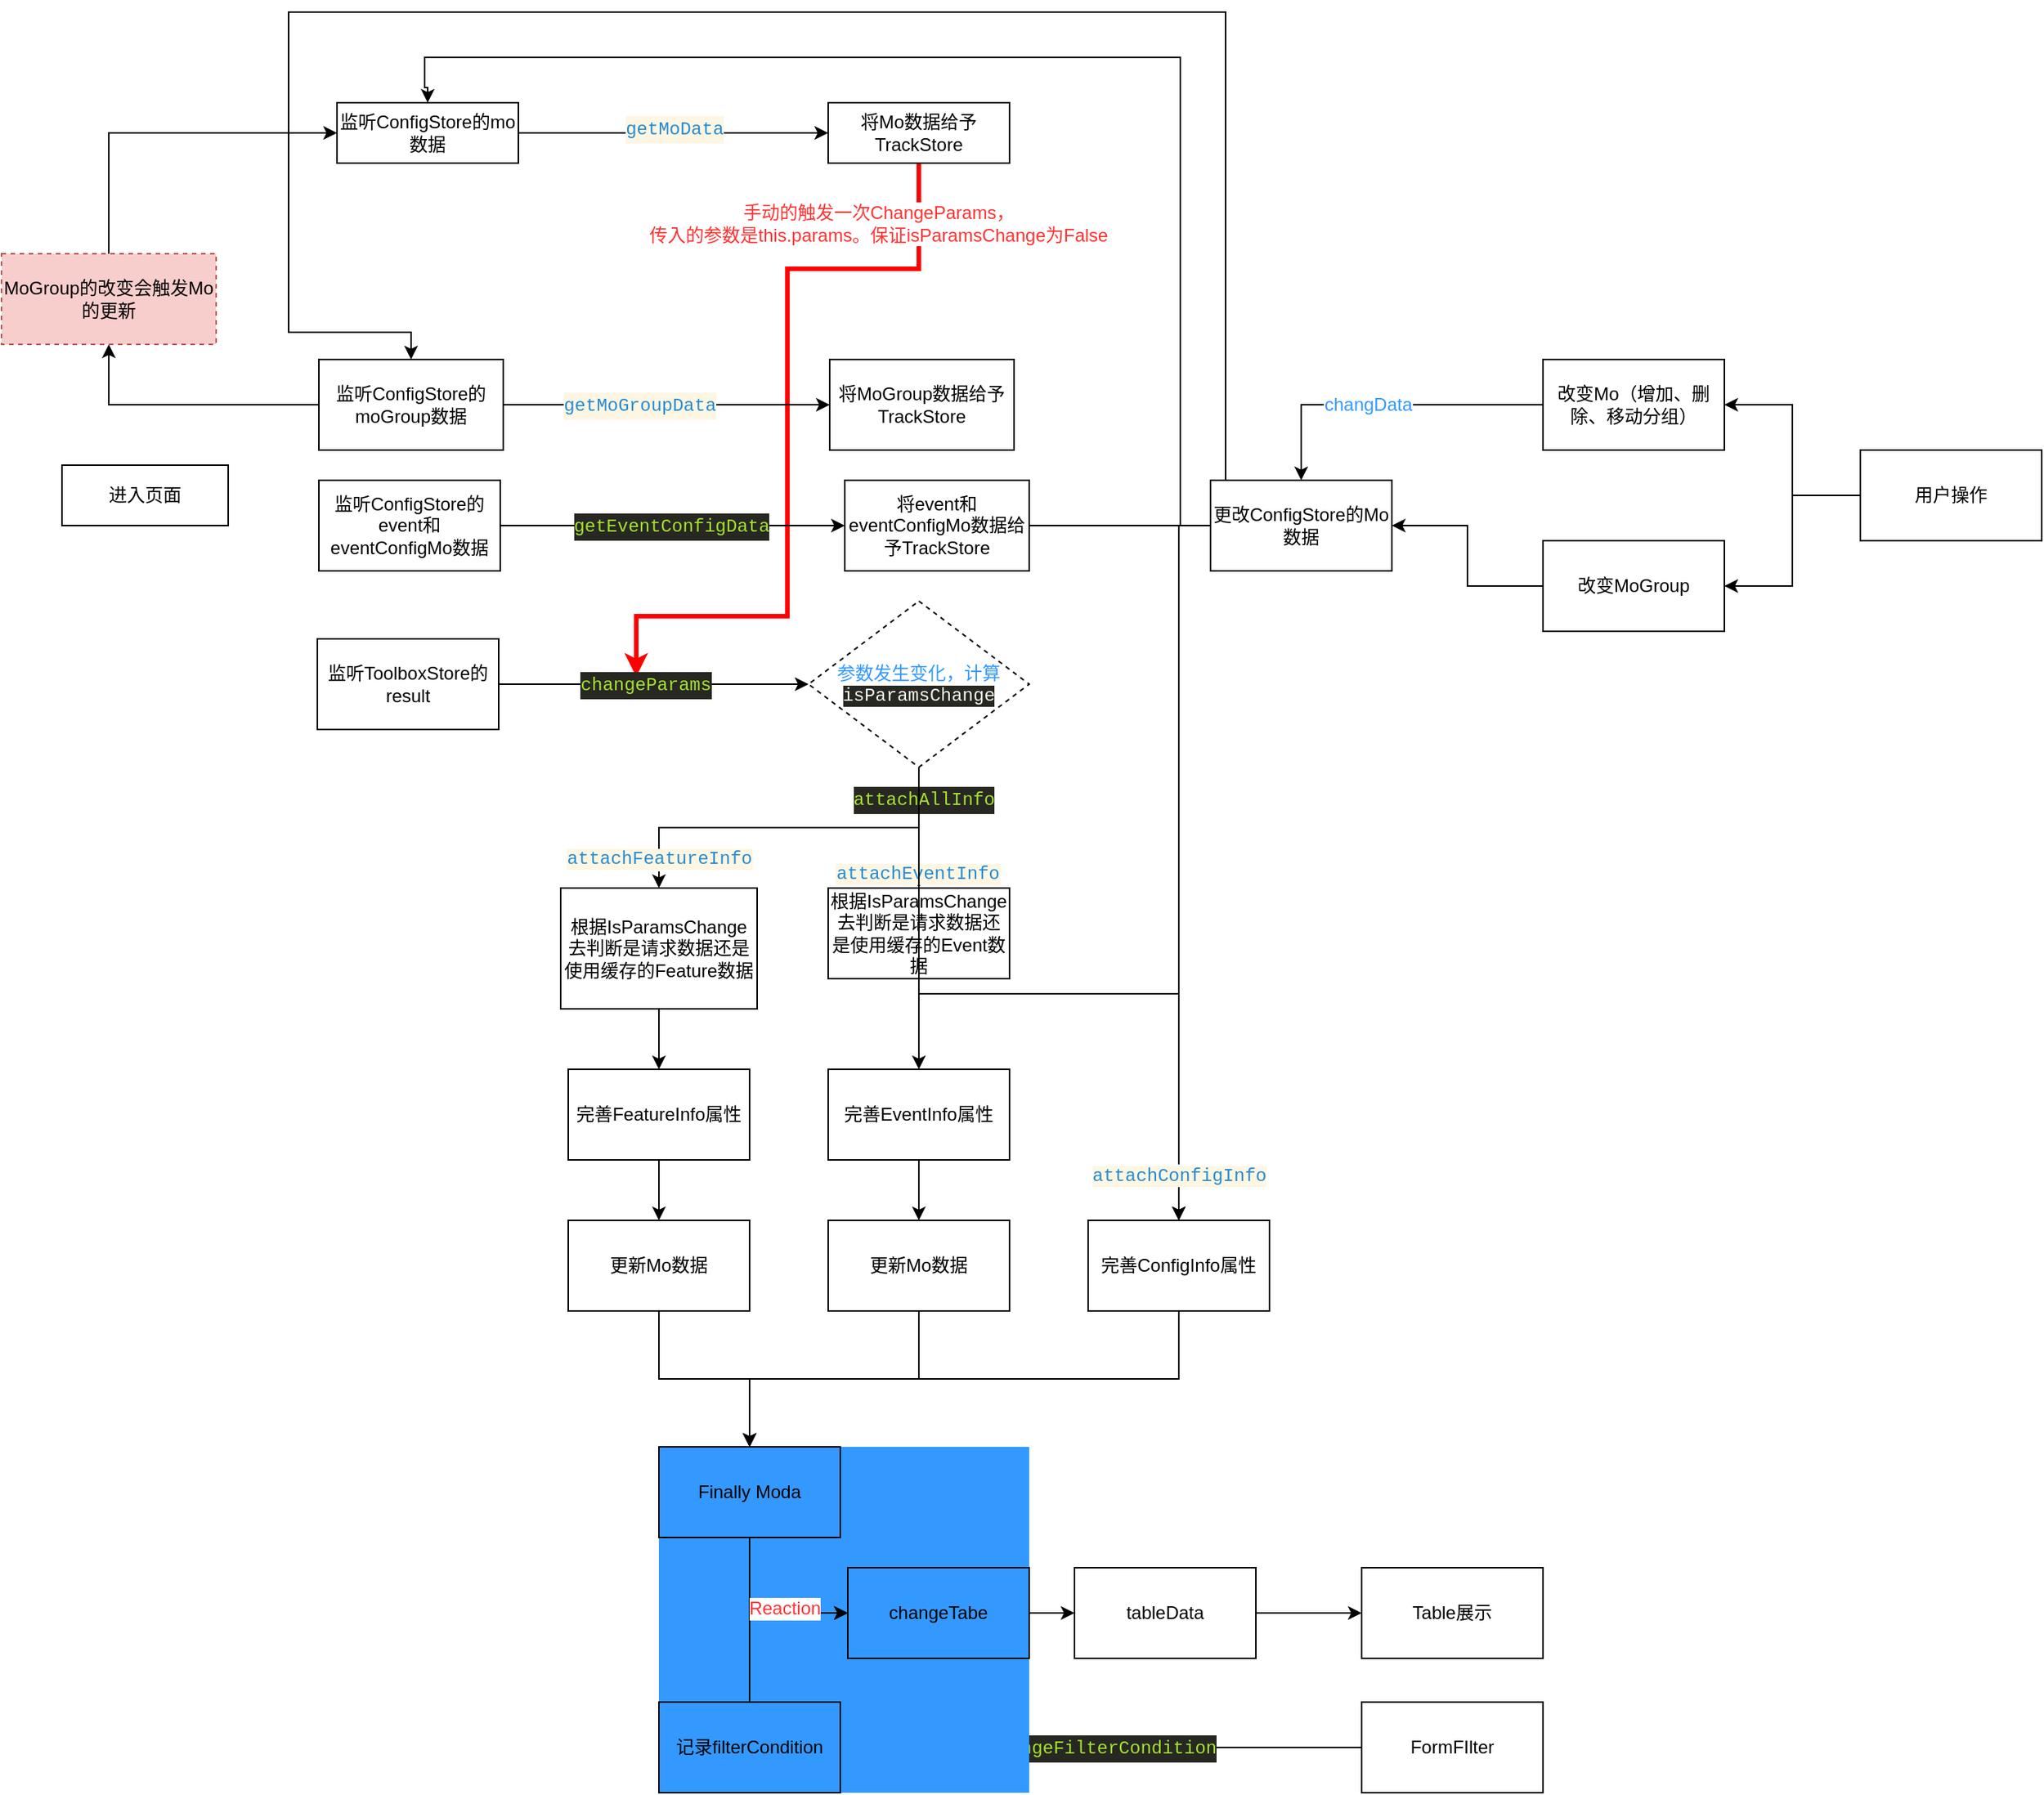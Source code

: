 <mxfile version="12.2.4" pages="1"><diagram id="iHxCoNThpBcG9NdFAyZF" name="Page-1"><mxGraphModel dx="669" dy="665" grid="1" gridSize="10" guides="1" tooltips="1" connect="1" arrows="1" fold="1" page="1" pageScale="1" pageWidth="827" pageHeight="1169" math="0" shadow="0"><root><mxCell id="0"/><mxCell id="1" parent="0"/><mxCell id="2" value="进入页面" style="rounded=0;whiteSpace=wrap;html=1;" parent="1" vertex="1"><mxGeometry x="60" y="320" width="110" height="40" as="geometry"/></mxCell><mxCell id="6" value="" style="edgeStyle=orthogonalEdgeStyle;rounded=0;orthogonalLoop=1;jettySize=auto;html=1;" parent="1" source="3" target="5" edge="1"><mxGeometry relative="1" as="geometry"/></mxCell><mxCell id="14" value="&lt;div style=&quot;color: rgb(51 , 51 , 51) ; background-color: rgb(253 , 246 , 227) ; font-family: &amp;#34;menlo&amp;#34; , &amp;#34;monaco&amp;#34; , &amp;#34;courier new&amp;#34; , monospace ; line-height: 18px ; white-space: pre&quot;&gt;&lt;span style=&quot;color: #268bd2&quot;&gt;getMoData&lt;/span&gt;&lt;/div&gt;" style="text;html=1;resizable=0;points=[];align=center;verticalAlign=middle;labelBackgroundColor=#ffffff;" parent="6" vertex="1" connectable="0"><mxGeometry y="3" relative="1" as="geometry"><mxPoint as="offset"/></mxGeometry></mxCell><mxCell id="3" value="监听ConfigStore的mo数据" style="rounded=0;whiteSpace=wrap;html=1;" parent="1" vertex="1"><mxGeometry x="242" y="80" width="120" height="40" as="geometry"/></mxCell><mxCell id="13" value="" style="edgeStyle=orthogonalEdgeStyle;rounded=0;orthogonalLoop=1;jettySize=auto;html=1;fillColor=#f8cecc;strokeColor=#FF0000;strokeWidth=3;" parent="1" source="5" edge="1"><mxGeometry relative="1" as="geometry"><mxPoint x="440" y="460" as="targetPoint"/><Array as="points"><mxPoint x="627" y="190"/><mxPoint x="540" y="190"/><mxPoint x="540" y="420"/><mxPoint x="440" y="420"/></Array></mxGeometry></mxCell><mxCell id="77" value="手动的触发一次ChangeParams，&lt;br&gt;传入的参数是this.params。保证isParamsChange为False" style="text;html=1;resizable=0;points=[];align=center;verticalAlign=middle;labelBackgroundColor=#ffffff;fontColor=#FF3333;" parent="13" vertex="1" connectable="0"><mxGeometry x="-0.48" y="-1" relative="1" as="geometry"><mxPoint x="40" y="-29" as="offset"/></mxGeometry></mxCell><mxCell id="5" value="将Mo数据给予TrackStore" style="rounded=0;whiteSpace=wrap;html=1;" parent="1" vertex="1"><mxGeometry x="567" y="80" width="120" height="40" as="geometry"/></mxCell><mxCell id="68" style="edgeStyle=orthogonalEdgeStyle;rounded=0;orthogonalLoop=1;jettySize=auto;html=1;exitX=1;exitY=0.5;exitDx=0;exitDy=0;entryX=0;entryY=0.5;entryDx=0;entryDy=0;" parent="1" source="7" target="70" edge="1"><mxGeometry relative="1" as="geometry"><mxPoint x="570" y="360" as="targetPoint"/><Array as="points"/></mxGeometry></mxCell><mxCell id="69" value="&lt;div style=&quot;color: rgb(248 , 248 , 242) ; background-color: rgb(39 , 40 , 34) ; font-family: &amp;#34;menlo&amp;#34; , &amp;#34;monaco&amp;#34; , &amp;#34;courier new&amp;#34; , monospace ; line-height: 18px ; white-space: pre&quot;&gt;&lt;span style=&quot;color: #a6e22e&quot;&gt;getEventConfigData&lt;/span&gt;&lt;/div&gt;" style="text;html=1;resizable=0;points=[];align=center;verticalAlign=middle;labelBackgroundColor=#ffffff;" parent="68" vertex="1" connectable="0"><mxGeometry x="-0.255" y="2" relative="1" as="geometry"><mxPoint x="28" y="2" as="offset"/></mxGeometry></mxCell><mxCell id="7" value="监听ConfigStore的event和eventConfigMo数据" style="rounded=0;whiteSpace=wrap;html=1;" parent="1" vertex="1"><mxGeometry x="230" y="330" width="120" height="60" as="geometry"/></mxCell><mxCell id="82" style="edgeStyle=orthogonalEdgeStyle;rounded=0;orthogonalLoop=1;jettySize=auto;html=1;exitX=0.5;exitY=1;exitDx=0;exitDy=0;entryX=0.5;entryY=0;entryDx=0;entryDy=0;strokeColor=#000000;strokeWidth=1;fontColor=#FF3333;" parent="1" source="26" target="79" edge="1"><mxGeometry relative="1" as="geometry"/></mxCell><mxCell id="26" value="完善ConfigInfo属性" style="rounded=0;whiteSpace=wrap;html=1;" parent="1" vertex="1"><mxGeometry x="739" y="820" width="120" height="60" as="geometry"/></mxCell><mxCell id="62" style="edgeStyle=orthogonalEdgeStyle;rounded=0;orthogonalLoop=1;jettySize=auto;html=1;entryX=0;entryY=0.5;entryDx=0;entryDy=0;fontColor=#3399FF;" parent="1" source="11" target="56" edge="1"><mxGeometry relative="1" as="geometry"/></mxCell><mxCell id="66" value="&lt;div style=&quot;color: rgb(248 , 248 , 242) ; background-color: rgb(39 , 40 , 34) ; font-family: &amp;#34;menlo&amp;#34; , &amp;#34;monaco&amp;#34; , &amp;#34;courier new&amp;#34; , monospace ; line-height: 18px ; white-space: pre&quot;&gt;&lt;span style=&quot;color: #a6e22e&quot;&gt;changeParams&lt;/span&gt;&lt;/div&gt;" style="text;html=1;resizable=0;points=[];align=center;verticalAlign=middle;labelBackgroundColor=#ffffff;" parent="62" vertex="1" connectable="0"><mxGeometry x="-0.318" y="3" relative="1" as="geometry"><mxPoint x="27" y="3" as="offset"/></mxGeometry></mxCell><mxCell id="11" value="监听ToolboxStore的result" style="rounded=0;whiteSpace=wrap;html=1;" parent="1" vertex="1"><mxGeometry x="229" y="435" width="120" height="60" as="geometry"/></mxCell><mxCell id="25" value="" style="edgeStyle=orthogonalEdgeStyle;rounded=0;orthogonalLoop=1;jettySize=auto;html=1;" parent="1" source="20" target="24" edge="1"><mxGeometry relative="1" as="geometry"/></mxCell><mxCell id="33" value="&lt;div style=&quot;color: rgb(51 , 51 , 51) ; background-color: rgb(253 , 246 , 227) ; font-family: &amp;#34;menlo&amp;#34; , &amp;#34;monaco&amp;#34; , &amp;#34;courier new&amp;#34; , monospace ; line-height: 18px ; white-space: pre&quot;&gt;&lt;br&gt;&lt;/div&gt;" style="text;html=1;resizable=0;points=[];align=center;verticalAlign=middle;labelBackgroundColor=#ffffff;fontColor=#3399FF;" parent="25" vertex="1" connectable="0"><mxGeometry x="-0.27" y="1" relative="1" as="geometry"><mxPoint x="-1" y="2" as="offset"/></mxGeometry></mxCell><mxCell id="20" value="根据IsParamsChange去判断是请求数据还是使用缓存的Feature数据" style="rounded=0;whiteSpace=wrap;html=1;" parent="1" vertex="1"><mxGeometry x="390" y="600" width="130" height="80" as="geometry"/></mxCell><mxCell id="49" value="" style="edgeStyle=orthogonalEdgeStyle;rounded=0;orthogonalLoop=1;jettySize=auto;html=1;fontColor=#3399FF;" parent="1" source="24" target="48" edge="1"><mxGeometry relative="1" as="geometry"/></mxCell><mxCell id="24" value="完善FeatureInfo属性" style="rounded=0;whiteSpace=wrap;html=1;" parent="1" vertex="1"><mxGeometry x="395" y="720" width="120" height="60" as="geometry"/></mxCell><mxCell id="80" style="edgeStyle=orthogonalEdgeStyle;rounded=0;orthogonalLoop=1;jettySize=auto;html=1;exitX=0.5;exitY=1;exitDx=0;exitDy=0;strokeColor=#000000;strokeWidth=1;fontColor=#FF3333;" parent="1" source="48" target="79" edge="1"><mxGeometry relative="1" as="geometry"/></mxCell><mxCell id="48" value="更新Mo数据" style="rounded=0;whiteSpace=wrap;html=1;" parent="1" vertex="1"><mxGeometry x="395" y="820" width="120" height="60" as="geometry"/></mxCell><mxCell id="23" value="" style="edgeStyle=orthogonalEdgeStyle;rounded=0;orthogonalLoop=1;jettySize=auto;html=1;" parent="1" source="18" target="22" edge="1"><mxGeometry relative="1" as="geometry"/></mxCell><mxCell id="32" value="&lt;div style=&quot;color: rgb(51 , 51 , 51) ; background-color: rgb(253 , 246 , 227) ; font-family: &amp;#34;menlo&amp;#34; , &amp;#34;monaco&amp;#34; , &amp;#34;courier new&amp;#34; , monospace ; line-height: 18px ; white-space: pre&quot;&gt;&lt;br&gt;&lt;/div&gt;" style="text;html=1;resizable=0;points=[];align=center;verticalAlign=middle;labelBackgroundColor=#ffffff;fontColor=#3399FF;" parent="23" vertex="1" connectable="0"><mxGeometry x="-0.275" y="-1" relative="1" as="geometry"><mxPoint x="19" y="-1" as="offset"/></mxGeometry></mxCell><mxCell id="18" value="根据IsParamsChange去判断是请求数据还是使用缓存的Event数据" style="rounded=0;whiteSpace=wrap;html=1;" parent="1" vertex="1"><mxGeometry x="567" y="600" width="120" height="60" as="geometry"/></mxCell><mxCell id="51" value="" style="edgeStyle=orthogonalEdgeStyle;rounded=0;orthogonalLoop=1;jettySize=auto;html=1;fontColor=#3399FF;" parent="1" source="22" target="50" edge="1"><mxGeometry relative="1" as="geometry"/></mxCell><mxCell id="22" value="完善EventInfo属性" style="rounded=0;whiteSpace=wrap;html=1;" parent="1" vertex="1"><mxGeometry x="567" y="720" width="120" height="60" as="geometry"/></mxCell><mxCell id="81" style="edgeStyle=orthogonalEdgeStyle;rounded=0;orthogonalLoop=1;jettySize=auto;html=1;exitX=0.5;exitY=1;exitDx=0;exitDy=0;strokeColor=#000000;strokeWidth=1;fontColor=#FF3333;entryX=0.5;entryY=0;entryDx=0;entryDy=0;" parent="1" source="50" target="79" edge="1"><mxGeometry relative="1" as="geometry"><mxPoint x="620" y="970" as="targetPoint"/></mxGeometry></mxCell><mxCell id="50" value="更新Mo数据" style="rounded=0;whiteSpace=wrap;html=1;" parent="1" vertex="1"><mxGeometry x="567" y="820" width="120" height="60" as="geometry"/></mxCell><mxCell id="17" value="" style="edgeStyle=orthogonalEdgeStyle;rounded=0;orthogonalLoop=1;jettySize=auto;html=1;" parent="1" source="15" target="16" edge="1"><mxGeometry relative="1" as="geometry"/></mxCell><mxCell id="34" value="&lt;div style=&quot;color: rgb(51 , 51 , 51) ; background-color: rgb(253 , 246 , 227) ; font-family: &amp;#34;menlo&amp;#34; , &amp;#34;monaco&amp;#34; , &amp;#34;courier new&amp;#34; , monospace ; line-height: 18px ; white-space: pre&quot;&gt;&lt;span style=&quot;color: #268bd2&quot;&gt;getMoGroupData&lt;/span&gt;&lt;/div&gt;" style="text;html=1;resizable=0;points=[];align=center;verticalAlign=middle;labelBackgroundColor=#ffffff;fontColor=#3399FF;" parent="17" vertex="1" connectable="0"><mxGeometry x="-0.375" relative="1" as="geometry"><mxPoint x="22.5" as="offset"/></mxGeometry></mxCell><mxCell id="55" style="edgeStyle=orthogonalEdgeStyle;rounded=0;orthogonalLoop=1;jettySize=auto;html=1;exitX=0;exitY=0.5;exitDx=0;exitDy=0;entryX=0.5;entryY=1;entryDx=0;entryDy=0;fontColor=#3399FF;" parent="1" source="15" target="52" edge="1"><mxGeometry relative="1" as="geometry"/></mxCell><mxCell id="15" value="&lt;span style=&quot;white-space: normal&quot;&gt;监听ConfigStore的moGroup数据&lt;/span&gt;" style="rounded=0;whiteSpace=wrap;html=1;" parent="1" vertex="1"><mxGeometry x="230" y="250" width="122" height="60" as="geometry"/></mxCell><mxCell id="54" style="edgeStyle=orthogonalEdgeStyle;rounded=0;orthogonalLoop=1;jettySize=auto;html=1;exitX=0.5;exitY=0;exitDx=0;exitDy=0;entryX=0;entryY=0.5;entryDx=0;entryDy=0;fontColor=#3399FF;" parent="1" source="52" target="3" edge="1"><mxGeometry relative="1" as="geometry"/></mxCell><mxCell id="52" value="MoGroup的改变会触发Mo的更新" style="rounded=0;whiteSpace=wrap;html=1;fillColor=#f8cecc;strokeColor=#b85450;dashed=1;" parent="1" vertex="1"><mxGeometry x="20" y="180" width="142" height="60" as="geometry"/></mxCell><mxCell id="16" value="将MoGroup数据给予TrackStore" style="rounded=0;whiteSpace=wrap;html=1;" parent="1" vertex="1"><mxGeometry x="568" y="250" width="122" height="60" as="geometry"/></mxCell><mxCell id="39" value="" style="edgeStyle=orthogonalEdgeStyle;rounded=0;orthogonalLoop=1;jettySize=auto;html=1;fontColor=#3399FF;" parent="1" source="37" target="38" edge="1"><mxGeometry relative="1" as="geometry"/></mxCell><mxCell id="45" style="edgeStyle=orthogonalEdgeStyle;rounded=0;orthogonalLoop=1;jettySize=auto;html=1;exitX=0;exitY=0.5;exitDx=0;exitDy=0;entryX=1;entryY=0.5;entryDx=0;entryDy=0;fontColor=#3399FF;" parent="1" source="37" target="42" edge="1"><mxGeometry relative="1" as="geometry"/></mxCell><mxCell id="37" value="&lt;font color=&quot;#000000&quot;&gt;用户操作&lt;/font&gt;" style="rounded=0;whiteSpace=wrap;html=1;strokeColor=#000000;fontColor=#3399FF;" parent="1" vertex="1"><mxGeometry x="1250" y="310" width="120" height="60" as="geometry"/></mxCell><mxCell id="41" value="" style="edgeStyle=orthogonalEdgeStyle;rounded=0;orthogonalLoop=1;jettySize=auto;html=1;fontColor=#3399FF;" parent="1" source="38" target="40" edge="1"><mxGeometry relative="1" as="geometry"/></mxCell><mxCell id="44" value="changData" style="text;html=1;resizable=0;points=[];align=center;verticalAlign=middle;labelBackgroundColor=#ffffff;fontColor=#3399FF;" parent="41" vertex="1" connectable="0"><mxGeometry x="0.292" y="-4" relative="1" as="geometry"><mxPoint x="19" y="4" as="offset"/></mxGeometry></mxCell><mxCell id="38" value="&lt;font color=&quot;#000000&quot;&gt;改变Mo（增加、删除、移动分组）&lt;/font&gt;" style="rounded=0;whiteSpace=wrap;html=1;strokeColor=#000000;fontColor=#3399FF;" parent="1" vertex="1"><mxGeometry x="1040" y="250" width="120" height="60" as="geometry"/></mxCell><mxCell id="43" value="" style="edgeStyle=orthogonalEdgeStyle;rounded=0;orthogonalLoop=1;jettySize=auto;html=1;fontColor=#3399FF;entryX=0.5;entryY=0;entryDx=0;entryDy=0;" parent="1" source="40" target="3" edge="1"><mxGeometry relative="1" as="geometry"><Array as="points"><mxPoint x="800" y="360"/><mxPoint x="800" y="50"/><mxPoint x="300" y="50"/><mxPoint x="300" y="70"/></Array></mxGeometry></mxCell><mxCell id="47" style="edgeStyle=orthogonalEdgeStyle;rounded=0;orthogonalLoop=1;jettySize=auto;html=1;exitX=0;exitY=0.5;exitDx=0;exitDy=0;entryX=0.5;entryY=0;entryDx=0;entryDy=0;fontColor=#3399FF;" parent="1" source="40" target="15" edge="1"><mxGeometry relative="1" as="geometry"><Array as="points"><mxPoint x="830" y="360"/><mxPoint x="830" y="20"/><mxPoint x="210" y="20"/><mxPoint x="210" y="232"/></Array></mxGeometry></mxCell><mxCell id="40" value="&lt;font color=&quot;#000000&quot;&gt;更改ConfigStore的Mo数据&lt;/font&gt;" style="rounded=0;whiteSpace=wrap;html=1;strokeColor=#000000;fontColor=#3399FF;" parent="1" vertex="1"><mxGeometry x="820" y="330" width="120" height="60" as="geometry"/></mxCell><mxCell id="46" style="edgeStyle=orthogonalEdgeStyle;rounded=0;orthogonalLoop=1;jettySize=auto;html=1;entryX=1;entryY=0.5;entryDx=0;entryDy=0;fontColor=#3399FF;" parent="1" source="42" target="40" edge="1"><mxGeometry relative="1" as="geometry"/></mxCell><mxCell id="42" value="&lt;font color=&quot;#000000&quot;&gt;改变MoGroup&lt;/font&gt;" style="rounded=0;whiteSpace=wrap;html=1;strokeColor=#000000;fontColor=#3399FF;" parent="1" vertex="1"><mxGeometry x="1040" y="370" width="120" height="60" as="geometry"/></mxCell><mxCell id="57" value="&lt;span style=&quot;color: rgb(38 , 139 , 210) ; font-family: &amp;#34;menlo&amp;#34; , &amp;#34;monaco&amp;#34; , &amp;#34;courier new&amp;#34; , monospace ; font-size: 12px ; white-space: pre ; background-color: rgb(253 , 246 , 227)&quot;&gt;attachFeatureInfo&lt;/span&gt;" style="edgeStyle=orthogonalEdgeStyle;rounded=0;orthogonalLoop=1;jettySize=auto;html=1;exitX=0.5;exitY=1;exitDx=0;exitDy=0;entryX=0.5;entryY=0;entryDx=0;entryDy=0;fontColor=#3399FF;" parent="1" source="56" target="20" edge="1"><mxGeometry x="0.844" relative="1" as="geometry"><mxPoint as="offset"/></mxGeometry></mxCell><mxCell id="58" style="edgeStyle=orthogonalEdgeStyle;rounded=0;orthogonalLoop=1;jettySize=auto;html=1;entryX=0.5;entryY=0;entryDx=0;entryDy=0;fontColor=#3399FF;exitX=0.5;exitY=1;exitDx=0;exitDy=0;" parent="1" source="56" target="18" edge="1"><mxGeometry relative="1" as="geometry"/></mxCell><mxCell id="61" value="&lt;div style=&quot;color: rgb(248 , 248 , 242) ; background-color: rgb(39 , 40 , 34) ; font-family: &amp;#34;menlo&amp;#34; , &amp;#34;monaco&amp;#34; , &amp;#34;courier new&amp;#34; , monospace ; line-height: 18px ; white-space: pre&quot;&gt;&lt;span style=&quot;color: #a6e22e&quot;&gt;attachAllInfo&lt;/span&gt;&lt;/div&gt;" style="text;html=1;resizable=0;points=[];align=center;verticalAlign=middle;labelBackgroundColor=#ffffff;fontColor=#3399FF;" parent="58" vertex="1" connectable="0"><mxGeometry x="-0.813" relative="1" as="geometry"><mxPoint x="3" y="13" as="offset"/></mxGeometry></mxCell><mxCell id="63" value="&lt;span style=&quot;color: rgb(38 , 139 , 210) ; font-family: &amp;#34;menlo&amp;#34; , &amp;#34;monaco&amp;#34; , &amp;#34;courier new&amp;#34; , monospace ; white-space: pre ; background-color: rgb(253 , 246 , 227)&quot;&gt;attachEventInfo&lt;/span&gt;" style="text;html=1;resizable=0;points=[];align=center;verticalAlign=middle;labelBackgroundColor=#ffffff;fontColor=#3399FF;" parent="58" vertex="1" connectable="0"><mxGeometry x="0.744" y="-1" relative="1" as="geometry"><mxPoint as="offset"/></mxGeometry></mxCell><mxCell id="74" style="edgeStyle=orthogonalEdgeStyle;rounded=0;orthogonalLoop=1;jettySize=auto;html=1;exitX=0.5;exitY=1;exitDx=0;exitDy=0;entryX=0.5;entryY=0;entryDx=0;entryDy=0;" parent="1" source="56" target="26" edge="1"><mxGeometry relative="1" as="geometry"/></mxCell><mxCell id="56" value="参数发生变化，计算&lt;span style=&quot;background-color: rgb(39 , 40 , 34) ; color: rgb(248 , 248 , 242) ; font-family: &amp;#34;menlo&amp;#34; , &amp;#34;monaco&amp;#34; , &amp;#34;courier new&amp;#34; , monospace ; white-space: pre&quot;&gt;isParamsChange&lt;/span&gt;" style="rhombus;whiteSpace=wrap;html=1;dashed=1;strokeColor=#000000;fontColor=#3399FF;" parent="1" vertex="1"><mxGeometry x="554" y="410" width="146" height="110" as="geometry"/></mxCell><mxCell id="75" style="edgeStyle=orthogonalEdgeStyle;rounded=0;orthogonalLoop=1;jettySize=auto;html=1;exitX=1;exitY=0.5;exitDx=0;exitDy=0;entryX=0.5;entryY=0;entryDx=0;entryDy=0;" parent="1" source="70" target="26" edge="1"><mxGeometry relative="1" as="geometry"/></mxCell><mxCell id="76" value="&lt;span style=&quot;color: rgb(38 , 139 , 210) ; font-family: &amp;#34;menlo&amp;#34; , &amp;#34;monaco&amp;#34; , &amp;#34;courier new&amp;#34; , monospace ; white-space: pre ; background-color: rgb(253 , 246 , 227)&quot;&gt;attachConfigInfo&lt;/span&gt;" style="text;html=1;resizable=0;points=[];align=center;verticalAlign=middle;labelBackgroundColor=#ffffff;" parent="75" vertex="1" connectable="0"><mxGeometry x="0.891" relative="1" as="geometry"><mxPoint as="offset"/></mxGeometry></mxCell><mxCell id="70" value="将event和eventConfigMo数据给予TrackStore" style="rounded=0;whiteSpace=wrap;html=1;" parent="1" vertex="1"><mxGeometry x="578" y="330" width="122" height="60" as="geometry"/></mxCell><mxCell id="87" value="" style="edgeStyle=orthogonalEdgeStyle;rounded=0;orthogonalLoop=1;jettySize=auto;html=1;strokeColor=#000000;strokeWidth=1;fontColor=#FF3333;" parent="1" source="85" target="86" edge="1"><mxGeometry relative="1" as="geometry"/></mxCell><mxCell id="88" value="&lt;div style=&quot;color: rgb(248 , 248 , 242) ; background-color: rgb(39 , 40 , 34) ; font-family: &amp;#34;menlo&amp;#34; , &amp;#34;monaco&amp;#34; , &amp;#34;courier new&amp;#34; , monospace ; line-height: 18px ; white-space: pre&quot;&gt;&lt;span style=&quot;color: #a6e22e&quot;&gt;changeFilterCondition&lt;/span&gt;&lt;/div&gt;" style="text;html=1;resizable=0;points=[];align=center;verticalAlign=middle;labelBackgroundColor=#ffffff;fontColor=#FF3333;fillColor=#3399FF;" parent="87" vertex="1" connectable="0"><mxGeometry x="0.15" y="3" relative="1" as="geometry"><mxPoint x="26" y="-3" as="offset"/></mxGeometry></mxCell><mxCell id="85" value="FormFIlter" style="rounded=0;whiteSpace=wrap;html=1;" parent="1" vertex="1"><mxGeometry x="920" y="1139" width="120" height="60" as="geometry"/></mxCell><mxCell id="97" value="" style="edgeStyle=orthogonalEdgeStyle;rounded=0;orthogonalLoop=1;jettySize=auto;html=1;strokeColor=#000000;strokeWidth=1;fontColor=#FF3333;fillColor=#3399FF;" parent="1" source="90" target="96" edge="1"><mxGeometry relative="1" as="geometry"/></mxCell><mxCell id="99" value="" style="edgeStyle=orthogonalEdgeStyle;rounded=0;orthogonalLoop=1;jettySize=auto;html=1;strokeColor=#000000;strokeWidth=1;fontColor=#FF3333;" parent="1" source="96" target="98" edge="1"><mxGeometry relative="1" as="geometry"/></mxCell><mxCell id="96" value="tableData" style="rounded=0;whiteSpace=wrap;html=1;" parent="1" vertex="1"><mxGeometry x="730" y="1050" width="120" height="60" as="geometry"/></mxCell><mxCell id="98" value="Table展示" style="rounded=0;whiteSpace=wrap;html=1;" parent="1" vertex="1"><mxGeometry x="920" y="1050" width="120" height="60" as="geometry"/></mxCell><mxCell id="100" value="" style="group;fillColor=#3399FF;" parent="1" vertex="1" connectable="0"><mxGeometry x="455" y="970" width="245" height="229" as="geometry"/></mxCell><mxCell id="79" value="Finally Moda" style="rounded=0;whiteSpace=wrap;html=1;fillColor=#3399FF;" parent="100" vertex="1"><mxGeometry width="120" height="60" as="geometry"/></mxCell><mxCell id="86" value="记录filterCondition" style="rounded=0;whiteSpace=wrap;html=1;fillColor=#3399FF;" parent="100" vertex="1"><mxGeometry y="169" width="120" height="60" as="geometry"/></mxCell><mxCell id="90" value="changeTabe" style="rounded=0;whiteSpace=wrap;html=1;fillColor=#3399FF;" parent="100" vertex="1"><mxGeometry x="125" y="80" width="120" height="60" as="geometry"/></mxCell><mxCell id="93" style="edgeStyle=orthogonalEdgeStyle;rounded=0;orthogonalLoop=1;jettySize=auto;html=1;entryX=0;entryY=0.5;entryDx=0;entryDy=0;strokeColor=#000000;strokeWidth=1;fontColor=#FF3333;exitX=0.5;exitY=1;exitDx=0;exitDy=0;fillColor=#3399FF;" parent="100" source="79" target="90" edge="1"><mxGeometry relative="1" as="geometry"/></mxCell><mxCell id="94" style="edgeStyle=orthogonalEdgeStyle;rounded=0;orthogonalLoop=1;jettySize=auto;html=1;entryX=0;entryY=0.5;entryDx=0;entryDy=0;strokeColor=#000000;strokeWidth=1;fontColor=#FF3333;exitX=0.5;exitY=0;exitDx=0;exitDy=0;fillColor=#3399FF;" parent="100" source="86" target="90" edge="1"><mxGeometry relative="1" as="geometry"/></mxCell><mxCell id="95" value="&lt;font style=&quot;font-size: 12px&quot;&gt;Reaction&lt;/font&gt;" style="text;html=1;resizable=0;points=[];align=center;verticalAlign=middle;labelBackgroundColor=#ffffff;fontColor=#FF3333;fillColor=#3399FF;" parent="94" vertex="1" connectable="0"><mxGeometry x="0.04" y="-17" relative="1" as="geometry"><mxPoint x="17" y="-20" as="offset"/></mxGeometry></mxCell></root></mxGraphModel></diagram></mxfile>
